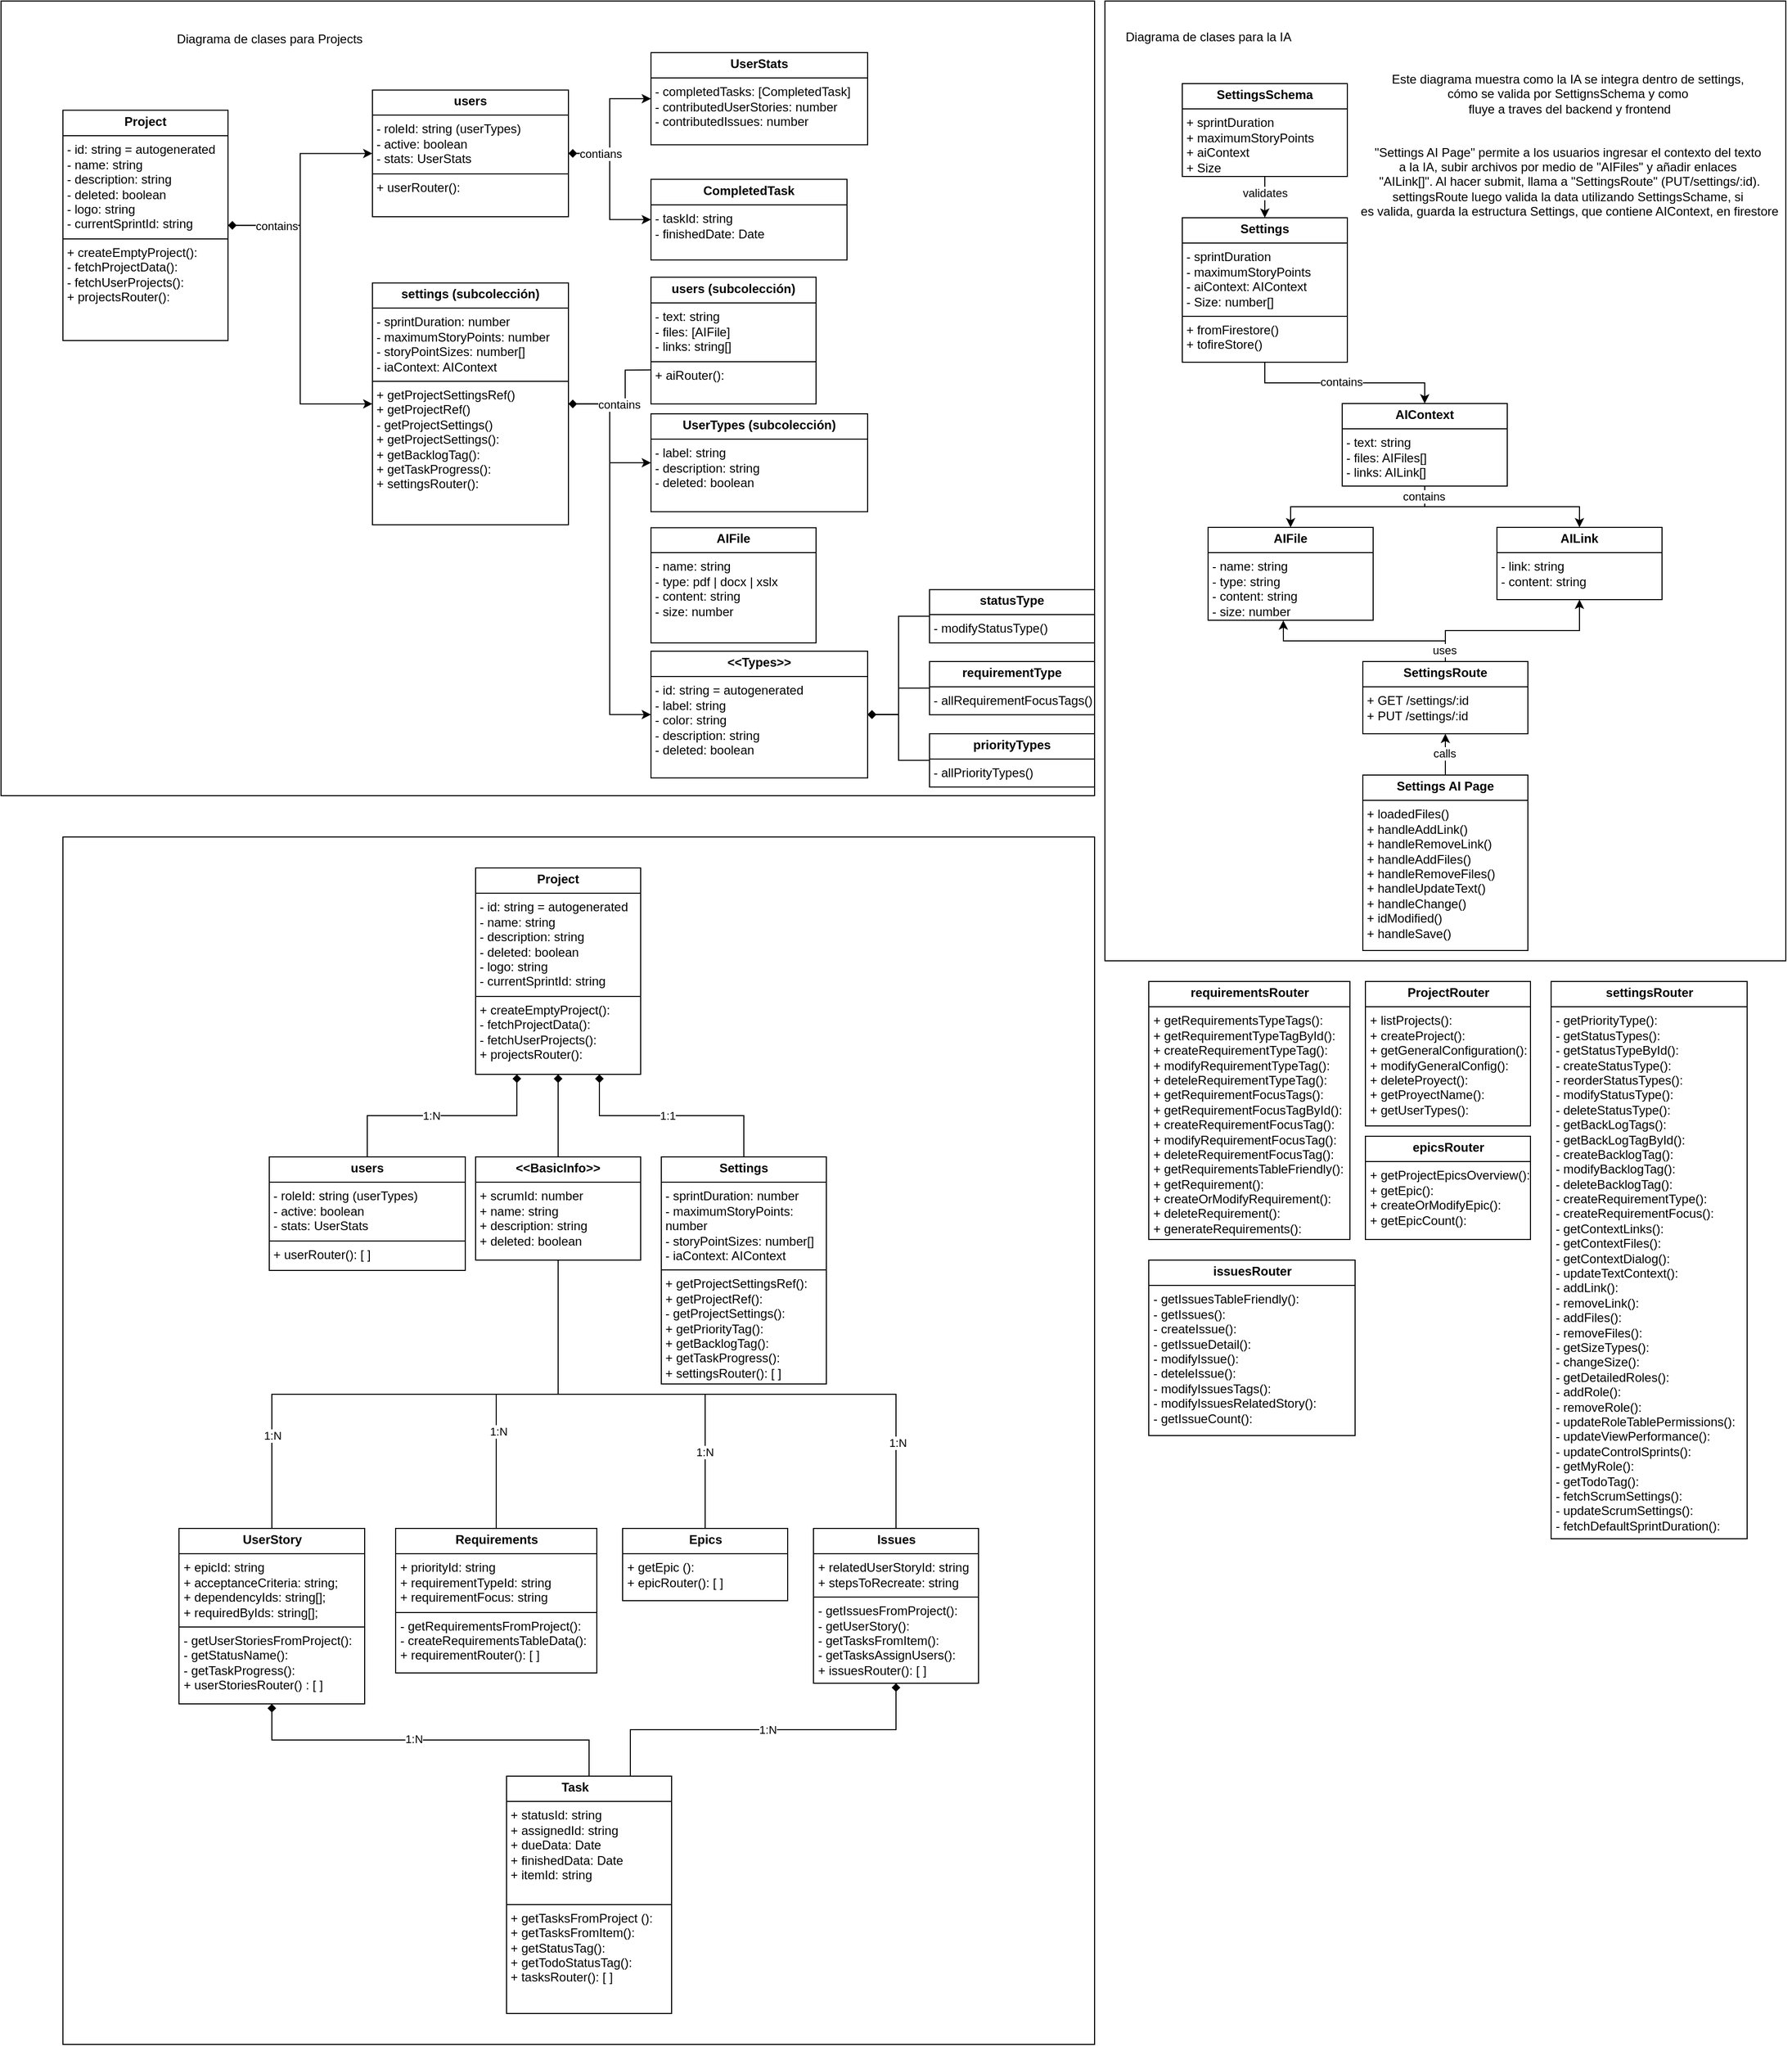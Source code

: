 <mxfile version="26.2.14">
  <diagram name="Page-1" id="Xe3lrrHLXe1b8iIbgGw8">
    <mxGraphModel dx="2453" dy="935" grid="1" gridSize="10" guides="1" tooltips="1" connect="1" arrows="1" fold="1" page="1" pageScale="1" pageWidth="850" pageHeight="1100" math="0" shadow="0">
      <root>
        <mxCell id="0" />
        <mxCell id="1" parent="0" />
        <mxCell id="uOz187T3SI_Fnh960fZi-27" value="" style="group" parent="1" vertex="1" connectable="0">
          <mxGeometry x="1010" y="10" width="665" height="930" as="geometry" />
        </mxCell>
        <mxCell id="uOz187T3SI_Fnh960fZi-2" value="" style="rounded=0;whiteSpace=wrap;html=1;" parent="uOz187T3SI_Fnh960fZi-27" vertex="1">
          <mxGeometry width="660" height="930" as="geometry" />
        </mxCell>
        <mxCell id="uOz187T3SI_Fnh960fZi-14" style="edgeStyle=orthogonalEdgeStyle;rounded=0;orthogonalLoop=1;jettySize=auto;html=1;exitX=0.5;exitY=1;exitDx=0;exitDy=0;entryX=0.5;entryY=0;entryDx=0;entryDy=0;" parent="uOz187T3SI_Fnh960fZi-27" source="AaL6rEEHEqPirCB5dJZg-2" target="uOz187T3SI_Fnh960fZi-4" edge="1">
          <mxGeometry relative="1" as="geometry" />
        </mxCell>
        <mxCell id="uOz187T3SI_Fnh960fZi-26" value="validates" style="edgeLabel;html=1;align=center;verticalAlign=middle;resizable=0;points=[];" parent="uOz187T3SI_Fnh960fZi-14" vertex="1" connectable="0">
          <mxGeometry x="-0.223" relative="1" as="geometry">
            <mxPoint as="offset" />
          </mxGeometry>
        </mxCell>
        <mxCell id="AaL6rEEHEqPirCB5dJZg-2" value="&lt;p style=&quot;margin:0px;margin-top:4px;text-align:center;&quot;&gt;&lt;b&gt;SettingsSchema&lt;/b&gt;&lt;/p&gt;&lt;hr size=&quot;1&quot; style=&quot;border-style:solid;&quot;&gt;&lt;p style=&quot;margin:0px;margin-left:4px;&quot;&gt;+ sprintDuration&lt;/p&gt;&lt;p style=&quot;margin:0px;margin-left:4px;&quot;&gt;+ maximumStoryPoints&lt;/p&gt;&lt;p style=&quot;margin:0px;margin-left:4px;&quot;&gt;+ aiContext&lt;/p&gt;&lt;p style=&quot;margin:0px;margin-left:4px;&quot;&gt;+ Size&lt;/p&gt;&lt;p style=&quot;margin:0px;margin-left:4px;&quot;&gt;&lt;br&gt;&lt;/p&gt;" style="verticalAlign=top;align=left;overflow=fill;html=1;whiteSpace=wrap;" parent="uOz187T3SI_Fnh960fZi-27" vertex="1">
          <mxGeometry x="75" y="80" width="160" height="90" as="geometry" />
        </mxCell>
        <mxCell id="uOz187T3SI_Fnh960fZi-15" style="edgeStyle=orthogonalEdgeStyle;rounded=0;orthogonalLoop=1;jettySize=auto;html=1;exitX=0.5;exitY=1;exitDx=0;exitDy=0;entryX=0.5;entryY=0;entryDx=0;entryDy=0;" parent="uOz187T3SI_Fnh960fZi-27" source="uOz187T3SI_Fnh960fZi-4" target="uOz187T3SI_Fnh960fZi-5" edge="1">
          <mxGeometry relative="1" as="geometry" />
        </mxCell>
        <mxCell id="uOz187T3SI_Fnh960fZi-25" value="contains" style="edgeLabel;html=1;align=center;verticalAlign=middle;resizable=0;points=[];" parent="uOz187T3SI_Fnh960fZi-15" vertex="1" connectable="0">
          <mxGeometry x="-0.042" y="1" relative="1" as="geometry">
            <mxPoint as="offset" />
          </mxGeometry>
        </mxCell>
        <mxCell id="uOz187T3SI_Fnh960fZi-4" value="&lt;p style=&quot;margin:0px;margin-top:4px;text-align:center;&quot;&gt;&lt;b&gt;Settings&lt;/b&gt;&lt;/p&gt;&lt;hr size=&quot;1&quot; style=&quot;border-style:solid;&quot;&gt;&lt;p style=&quot;margin:0px;margin-left:4px;&quot;&gt;&lt;span style=&quot;background-color: transparent; color: light-dark(rgb(0, 0, 0), rgb(255, 255, 255));&quot;&gt;- sprintDuration&lt;/span&gt;&lt;/p&gt;&lt;p style=&quot;margin:0px;margin-left:4px;&quot;&gt;&lt;span style=&quot;background-color: transparent; color: light-dark(rgb(0, 0, 0), rgb(255, 255, 255));&quot;&gt;- maximumStoryPoints&lt;/span&gt;&lt;/p&gt;&lt;p style=&quot;margin:0px;margin-left:4px;&quot;&gt;&lt;span style=&quot;background-color: transparent; color: light-dark(rgb(0, 0, 0), rgb(255, 255, 255));&quot;&gt;- aiContext: AIContext&lt;/span&gt;&lt;/p&gt;&lt;p style=&quot;margin:0px;margin-left:4px;&quot;&gt;&lt;span style=&quot;background-color: transparent; color: light-dark(rgb(0, 0, 0), rgb(255, 255, 255));&quot;&gt;- Size: number[]&lt;/span&gt;&lt;/p&gt;&lt;hr size=&quot;1&quot; style=&quot;border-style:solid;&quot;&gt;&lt;p style=&quot;margin:0px;margin-left:4px;&quot;&gt;+ fromFirestore()&lt;/p&gt;&lt;p style=&quot;margin:0px;margin-left:4px;&quot;&gt;+ tofireStore()&lt;/p&gt;" style="verticalAlign=top;align=left;overflow=fill;html=1;whiteSpace=wrap;" parent="uOz187T3SI_Fnh960fZi-27" vertex="1">
          <mxGeometry x="75" y="210" width="160" height="140" as="geometry" />
        </mxCell>
        <mxCell id="uOz187T3SI_Fnh960fZi-16" style="edgeStyle=orthogonalEdgeStyle;rounded=0;orthogonalLoop=1;jettySize=auto;html=1;exitX=0.5;exitY=1;exitDx=0;exitDy=0;entryX=0.5;entryY=0;entryDx=0;entryDy=0;" parent="uOz187T3SI_Fnh960fZi-27" source="uOz187T3SI_Fnh960fZi-5" target="uOz187T3SI_Fnh960fZi-6" edge="1">
          <mxGeometry relative="1" as="geometry" />
        </mxCell>
        <mxCell id="uOz187T3SI_Fnh960fZi-17" style="edgeStyle=orthogonalEdgeStyle;rounded=0;orthogonalLoop=1;jettySize=auto;html=1;exitX=0.5;exitY=1;exitDx=0;exitDy=0;entryX=0.5;entryY=0;entryDx=0;entryDy=0;" parent="uOz187T3SI_Fnh960fZi-27" source="uOz187T3SI_Fnh960fZi-5" target="uOz187T3SI_Fnh960fZi-7" edge="1">
          <mxGeometry relative="1" as="geometry" />
        </mxCell>
        <mxCell id="uOz187T3SI_Fnh960fZi-24" value="contains" style="edgeLabel;html=1;align=center;verticalAlign=middle;resizable=0;points=[];" parent="uOz187T3SI_Fnh960fZi-17" vertex="1" connectable="0">
          <mxGeometry x="-0.894" y="-1" relative="1" as="geometry">
            <mxPoint as="offset" />
          </mxGeometry>
        </mxCell>
        <mxCell id="uOz187T3SI_Fnh960fZi-5" value="&lt;p style=&quot;margin:0px;margin-top:4px;text-align:center;&quot;&gt;&lt;b&gt;AIContext&lt;/b&gt;&lt;/p&gt;&lt;hr size=&quot;1&quot; style=&quot;border-style:solid;&quot;&gt;&lt;p style=&quot;margin:0px;margin-left:4px;&quot;&gt;- text: string&lt;/p&gt;&lt;p style=&quot;margin:0px;margin-left:4px;&quot;&gt;- files: AIFiles[]&lt;/p&gt;&lt;p style=&quot;margin:0px;margin-left:4px;&quot;&gt;- links: AILink[]&lt;/p&gt;" style="verticalAlign=top;align=left;overflow=fill;html=1;whiteSpace=wrap;" parent="uOz187T3SI_Fnh960fZi-27" vertex="1">
          <mxGeometry x="230" y="390" width="160" height="80" as="geometry" />
        </mxCell>
        <mxCell id="uOz187T3SI_Fnh960fZi-6" value="&lt;p style=&quot;margin:0px;margin-top:4px;text-align:center;&quot;&gt;&lt;b&gt;AIFile&lt;/b&gt;&lt;/p&gt;&lt;hr size=&quot;1&quot; style=&quot;border-style:solid;&quot;&gt;&lt;p style=&quot;margin:0px;margin-left:4px;&quot;&gt;- name: string&lt;/p&gt;&lt;p style=&quot;margin:0px;margin-left:4px;&quot;&gt;- type: string&lt;/p&gt;&lt;p style=&quot;margin:0px;margin-left:4px;&quot;&gt;- content: string&lt;/p&gt;&lt;p style=&quot;margin:0px;margin-left:4px;&quot;&gt;- size: number&lt;/p&gt;" style="verticalAlign=top;align=left;overflow=fill;html=1;whiteSpace=wrap;" parent="uOz187T3SI_Fnh960fZi-27" vertex="1">
          <mxGeometry x="100" y="510" width="160" height="90" as="geometry" />
        </mxCell>
        <mxCell id="uOz187T3SI_Fnh960fZi-7" value="&lt;p style=&quot;margin:0px;margin-top:4px;text-align:center;&quot;&gt;&lt;b&gt;AILink&lt;/b&gt;&lt;/p&gt;&lt;hr size=&quot;1&quot; style=&quot;border-style:solid;&quot;&gt;&lt;p style=&quot;margin:0px;margin-left:4px;&quot;&gt;- link: string&lt;br&gt;&lt;/p&gt;&lt;p style=&quot;margin:0px;margin-left:4px;&quot;&gt;- content: string&lt;/p&gt;" style="verticalAlign=top;align=left;overflow=fill;html=1;whiteSpace=wrap;" parent="uOz187T3SI_Fnh960fZi-27" vertex="1">
          <mxGeometry x="380" y="510" width="160" height="70" as="geometry" />
        </mxCell>
        <mxCell id="uOz187T3SI_Fnh960fZi-19" style="edgeStyle=orthogonalEdgeStyle;rounded=0;orthogonalLoop=1;jettySize=auto;html=1;exitX=0.5;exitY=0;exitDx=0;exitDy=0;entryX=0.5;entryY=1;entryDx=0;entryDy=0;" parent="uOz187T3SI_Fnh960fZi-27" source="uOz187T3SI_Fnh960fZi-8" target="uOz187T3SI_Fnh960fZi-7" edge="1">
          <mxGeometry relative="1" as="geometry" />
        </mxCell>
        <mxCell id="uOz187T3SI_Fnh960fZi-8" value="&lt;p style=&quot;margin:0px;margin-top:4px;text-align:center;&quot;&gt;&lt;b&gt;SettingsRoute&lt;/b&gt;&lt;/p&gt;&lt;hr size=&quot;1&quot; style=&quot;border-style:solid;&quot;&gt;&lt;p style=&quot;margin:0px;margin-left:4px;&quot;&gt;+ GET /settings/:id&lt;/p&gt;&lt;p style=&quot;margin:0px;margin-left:4px;&quot;&gt;+ PUT /settings/:id&lt;/p&gt;" style="verticalAlign=top;align=left;overflow=fill;html=1;whiteSpace=wrap;" parent="uOz187T3SI_Fnh960fZi-27" vertex="1">
          <mxGeometry x="250" y="640" width="160" height="70" as="geometry" />
        </mxCell>
        <mxCell id="uOz187T3SI_Fnh960fZi-20" style="edgeStyle=orthogonalEdgeStyle;rounded=0;orthogonalLoop=1;jettySize=auto;html=1;exitX=0.5;exitY=0;exitDx=0;exitDy=0;entryX=0.5;entryY=1;entryDx=0;entryDy=0;" parent="uOz187T3SI_Fnh960fZi-27" source="uOz187T3SI_Fnh960fZi-10" target="uOz187T3SI_Fnh960fZi-8" edge="1">
          <mxGeometry relative="1" as="geometry" />
        </mxCell>
        <mxCell id="uOz187T3SI_Fnh960fZi-22" value="calls" style="edgeLabel;html=1;align=center;verticalAlign=middle;resizable=0;points=[];" parent="uOz187T3SI_Fnh960fZi-20" vertex="1" connectable="0">
          <mxGeometry x="0.041" y="1" relative="1" as="geometry">
            <mxPoint as="offset" />
          </mxGeometry>
        </mxCell>
        <mxCell id="uOz187T3SI_Fnh960fZi-10" value="&lt;p style=&quot;margin:0px;margin-top:4px;text-align:center;&quot;&gt;&lt;b&gt;Settings AI Page&lt;/b&gt;&lt;/p&gt;&lt;hr size=&quot;1&quot; style=&quot;border-style:solid;&quot;&gt;&lt;p style=&quot;margin:0px;margin-left:4px;&quot;&gt;+ loadedFiles()&lt;/p&gt;&lt;p style=&quot;margin:0px;margin-left:4px;&quot;&gt;+ handleAddLink()&lt;/p&gt;&lt;p style=&quot;margin:0px;margin-left:4px;&quot;&gt;+ handleRemoveLink()&lt;/p&gt;&lt;p style=&quot;margin:0px;margin-left:4px;&quot;&gt;+ handleAddFiles()&lt;/p&gt;&lt;p style=&quot;margin:0px;margin-left:4px;&quot;&gt;+ handleRemoveFiles()&lt;/p&gt;&lt;p style=&quot;margin:0px;margin-left:4px;&quot;&gt;+ handleUpdateText()&lt;/p&gt;&lt;p style=&quot;margin:0px;margin-left:4px;&quot;&gt;+ handleChange()&lt;/p&gt;&lt;p style=&quot;margin:0px;margin-left:4px;&quot;&gt;+ idModified()&lt;/p&gt;&lt;p style=&quot;margin:0px;margin-left:4px;&quot;&gt;+ handleSave()&lt;/p&gt;" style="verticalAlign=top;align=left;overflow=fill;html=1;whiteSpace=wrap;" parent="uOz187T3SI_Fnh960fZi-27" vertex="1">
          <mxGeometry x="250" y="750" width="160" height="170" as="geometry" />
        </mxCell>
        <mxCell id="uOz187T3SI_Fnh960fZi-12" value="Este diagrama muestra como la IA se integra dentro de settings,&amp;nbsp;&lt;div&gt;cómo se valida por SettignsSchema y como&amp;nbsp;&lt;/div&gt;&lt;div&gt;fluye a traves del backend y frontend&lt;/div&gt;" style="text;html=1;align=center;verticalAlign=middle;resizable=0;points=[];autosize=1;strokeColor=none;fillColor=none;" parent="uOz187T3SI_Fnh960fZi-27" vertex="1">
          <mxGeometry x="265" y="60" width="370" height="60" as="geometry" />
        </mxCell>
        <mxCell id="uOz187T3SI_Fnh960fZi-13" value="&quot;Settings AI Page&quot; permite a los usuarios ingresar el contexto del texto&amp;nbsp;&lt;div&gt;a la IA, subir archivos por medio de &quot;AIFiles&quot; y añadir enlaces&amp;nbsp;&lt;/div&gt;&lt;div&gt;&quot;AILink[]&quot;. Al hacer submit, llama a &quot;SettingsRoute&quot; (PUT/settings/:id).&lt;/div&gt;&lt;div&gt;settingsRoute luego valida la data utilizando SettingsSchame, si&amp;nbsp;&lt;/div&gt;&lt;div&gt;es valida, guarda la estructura Settings, que contiene AIContext, en firestore&lt;/div&gt;" style="text;html=1;align=center;verticalAlign=middle;resizable=0;points=[];autosize=1;strokeColor=none;fillColor=none;" parent="uOz187T3SI_Fnh960fZi-27" vertex="1">
          <mxGeometry x="235" y="130" width="430" height="90" as="geometry" />
        </mxCell>
        <mxCell id="uOz187T3SI_Fnh960fZi-18" style="edgeStyle=orthogonalEdgeStyle;rounded=0;orthogonalLoop=1;jettySize=auto;html=1;exitX=0.5;exitY=0;exitDx=0;exitDy=0;entryX=0.456;entryY=1.002;entryDx=0;entryDy=0;entryPerimeter=0;" parent="uOz187T3SI_Fnh960fZi-27" source="uOz187T3SI_Fnh960fZi-8" target="uOz187T3SI_Fnh960fZi-6" edge="1">
          <mxGeometry relative="1" as="geometry" />
        </mxCell>
        <mxCell id="uOz187T3SI_Fnh960fZi-23" value="uses" style="edgeLabel;html=1;align=center;verticalAlign=middle;resizable=0;points=[];" parent="uOz187T3SI_Fnh960fZi-18" vertex="1" connectable="0">
          <mxGeometry x="-0.89" y="1" relative="1" as="geometry">
            <mxPoint as="offset" />
          </mxGeometry>
        </mxCell>
        <mxCell id="uOz187T3SI_Fnh960fZi-28" value="Diagrama de clases para la IA" style="text;html=1;align=center;verticalAlign=middle;resizable=0;points=[];autosize=1;strokeColor=none;fillColor=none;" parent="uOz187T3SI_Fnh960fZi-27" vertex="1">
          <mxGeometry x="10" y="20" width="180" height="30" as="geometry" />
        </mxCell>
        <mxCell id="uOz187T3SI_Fnh960fZi-114" value="" style="group" parent="1" vertex="1" connectable="0">
          <mxGeometry y="820" width="1000" height="1170" as="geometry" />
        </mxCell>
        <mxCell id="uOz187T3SI_Fnh960fZi-72" value="" style="rounded=0;whiteSpace=wrap;html=1;" parent="uOz187T3SI_Fnh960fZi-114" vertex="1">
          <mxGeometry width="1000" height="1170" as="geometry" />
        </mxCell>
        <mxCell id="jjTzhCT6QLy_JKz4Qey9-20" value="&lt;p style=&quot;margin:0px;margin-top:4px;text-align:center;&quot;&gt;&lt;b&gt;Requirements&lt;/b&gt;&lt;/p&gt;&lt;hr size=&quot;1&quot; style=&quot;border-style:solid;&quot;&gt;&lt;p style=&quot;margin:0px;margin-left:4px;&quot;&gt;&lt;span style=&quot;background-color: transparent; color: light-dark(rgb(0, 0, 0), rgb(255, 255, 255));&quot;&gt;+ priorityId: string&lt;/span&gt;&lt;/p&gt;&lt;p style=&quot;margin:0px;margin-left:4px;&quot;&gt;+ requirementTypeId: string&lt;/p&gt;&lt;p style=&quot;margin:0px;margin-left:4px;&quot;&gt;+ requirementFocus: string&lt;/p&gt;&lt;hr size=&quot;1&quot; style=&quot;border-style:solid;&quot;&gt;&lt;p style=&quot;margin:0px;margin-left:4px;&quot;&gt;- getRequirementsFromProject():&lt;/p&gt;&lt;p style=&quot;margin:0px;margin-left:4px;&quot;&gt;- createRequirementsTableData():&lt;span style=&quot;background-color: transparent; color: light-dark(rgb(0, 0, 0), rgb(255, 255, 255));&quot;&gt;&amp;nbsp;&lt;/span&gt;&lt;/p&gt;&lt;p style=&quot;margin:0px;margin-left:4px;&quot;&gt;&lt;span style=&quot;background-color: transparent; color: light-dark(rgb(0, 0, 0), rgb(255, 255, 255));&quot;&gt;+ requirementRouter(): [ ]&lt;/span&gt;&lt;/p&gt;" style="verticalAlign=top;align=left;overflow=fill;html=1;whiteSpace=wrap;" parent="uOz187T3SI_Fnh960fZi-114" vertex="1">
          <mxGeometry x="322.5" y="670" width="195" height="140" as="geometry" />
        </mxCell>
        <mxCell id="uOz187T3SI_Fnh960fZi-112" style="edgeStyle=orthogonalEdgeStyle;rounded=0;orthogonalLoop=1;jettySize=auto;html=1;exitX=0.5;exitY=1;exitDx=0;exitDy=0;entryX=0.5;entryY=0;entryDx=0;entryDy=0;endArrow=none;startFill=1;startArrow=diamond;" parent="uOz187T3SI_Fnh960fZi-114" source="jjTzhCT6QLy_JKz4Qey9-23" target="uOz187T3SI_Fnh960fZi-105" edge="1">
          <mxGeometry relative="1" as="geometry" />
        </mxCell>
        <mxCell id="uOz187T3SI_Fnh960fZi-113" value="1:N" style="edgeLabel;html=1;align=center;verticalAlign=middle;resizable=0;points=[];" parent="uOz187T3SI_Fnh960fZi-112" vertex="1" connectable="0">
          <mxGeometry x="-0.089" y="1" relative="1" as="geometry">
            <mxPoint as="offset" />
          </mxGeometry>
        </mxCell>
        <mxCell id="jjTzhCT6QLy_JKz4Qey9-23" value="&lt;p style=&quot;margin:0px;margin-top:4px;text-align:center;&quot;&gt;&lt;b&gt;UserStory&lt;/b&gt;&lt;/p&gt;&lt;hr size=&quot;1&quot; style=&quot;border-style:solid;&quot;&gt;&lt;p style=&quot;margin:0px;margin-left:4px;&quot;&gt;&lt;span style=&quot;background-color: transparent; color: light-dark(rgb(0, 0, 0), rgb(255, 255, 255));&quot;&gt;+ epicId: string&lt;/span&gt;&lt;/p&gt;&lt;p style=&quot;margin:0px;margin-left:4px;&quot;&gt;+&amp;nbsp;&lt;span style=&quot;background-color: transparent;&quot;&gt;acceptanceCriteria: string;&amp;nbsp;&lt;/span&gt;&lt;/p&gt;&lt;p style=&quot;margin:0px;margin-left:4px;&quot;&gt;+ dependencyIds: string[];&lt;/p&gt;&lt;p style=&quot;margin:0px;margin-left:4px;&quot;&gt;&lt;span style=&quot;background-color: transparent; color: light-dark(rgb(0, 0, 0), rgb(255, 255, 255));&quot;&gt;+ requiredByIds: string[];&lt;/span&gt;&lt;/p&gt;&lt;hr size=&quot;1&quot; style=&quot;border-style:solid;&quot;&gt;&lt;p style=&quot;margin:0px;margin-left:4px;&quot;&gt;- getUserStoriesFromProject():&lt;/p&gt;&lt;p style=&quot;margin:0px;margin-left:4px;&quot;&gt;- getStatusName():&lt;/p&gt;&lt;p style=&quot;margin:0px;margin-left:4px;&quot;&gt;- getTaskProgress():&lt;/p&gt;&lt;p style=&quot;margin:0px;margin-left:4px;&quot;&gt;+ userStoriesRouter() : [ ]&lt;/p&gt;" style="verticalAlign=top;align=left;overflow=fill;html=1;whiteSpace=wrap;" parent="uOz187T3SI_Fnh960fZi-114" vertex="1">
          <mxGeometry x="112.5" y="670" width="180" height="170" as="geometry" />
        </mxCell>
        <mxCell id="uOz187T3SI_Fnh960fZi-82" style="edgeStyle=orthogonalEdgeStyle;rounded=0;orthogonalLoop=1;jettySize=auto;html=1;exitX=0.5;exitY=1;exitDx=0;exitDy=0;endArrow=none;startFill=0;" parent="uOz187T3SI_Fnh960fZi-114" source="AaL6rEEHEqPirCB5dJZg-1" target="jjTzhCT6QLy_JKz4Qey9-23" edge="1">
          <mxGeometry relative="1" as="geometry">
            <mxPoint x="305" y="670" as="targetPoint" />
          </mxGeometry>
        </mxCell>
        <mxCell id="uOz187T3SI_Fnh960fZi-98" value="1:N" style="edgeLabel;html=1;align=center;verticalAlign=middle;resizable=0;points=[];" parent="uOz187T3SI_Fnh960fZi-82" vertex="1" connectable="0">
          <mxGeometry x="0.601" relative="1" as="geometry">
            <mxPoint y="17" as="offset" />
          </mxGeometry>
        </mxCell>
        <mxCell id="uOz187T3SI_Fnh960fZi-83" style="edgeStyle=orthogonalEdgeStyle;rounded=0;orthogonalLoop=1;jettySize=auto;html=1;exitX=0.5;exitY=1;exitDx=0;exitDy=0;endArrow=none;startFill=0;" parent="uOz187T3SI_Fnh960fZi-114" source="AaL6rEEHEqPirCB5dJZg-1" target="uOz187T3SI_Fnh960fZi-75" edge="1">
          <mxGeometry relative="1" as="geometry" />
        </mxCell>
        <mxCell id="uOz187T3SI_Fnh960fZi-100" value="1:N" style="edgeLabel;html=1;align=center;verticalAlign=middle;resizable=0;points=[];" parent="uOz187T3SI_Fnh960fZi-83" vertex="1" connectable="0">
          <mxGeometry x="0.633" y="-1" relative="1" as="geometry">
            <mxPoint as="offset" />
          </mxGeometry>
        </mxCell>
        <mxCell id="uOz187T3SI_Fnh960fZi-84" style="edgeStyle=orthogonalEdgeStyle;rounded=0;orthogonalLoop=1;jettySize=auto;html=1;exitX=0.5;exitY=1;exitDx=0;exitDy=0;entryX=0.5;entryY=0;entryDx=0;entryDy=0;endArrow=none;startFill=0;" parent="uOz187T3SI_Fnh960fZi-114" source="AaL6rEEHEqPirCB5dJZg-1" target="uOz187T3SI_Fnh960fZi-74" edge="1">
          <mxGeometry relative="1" as="geometry" />
        </mxCell>
        <mxCell id="uOz187T3SI_Fnh960fZi-107" value="1:N" style="edgeLabel;html=1;align=center;verticalAlign=middle;resizable=0;points=[];" parent="uOz187T3SI_Fnh960fZi-84" vertex="1" connectable="0">
          <mxGeometry x="0.718" y="1" relative="1" as="geometry">
            <mxPoint as="offset" />
          </mxGeometry>
        </mxCell>
        <mxCell id="uOz187T3SI_Fnh960fZi-92" style="edgeStyle=orthogonalEdgeStyle;rounded=0;orthogonalLoop=1;jettySize=auto;html=1;exitX=0.5;exitY=1;exitDx=0;exitDy=0;entryX=0.5;entryY=0;entryDx=0;entryDy=0;endArrow=none;startFill=0;" parent="uOz187T3SI_Fnh960fZi-114" source="AaL6rEEHEqPirCB5dJZg-1" target="jjTzhCT6QLy_JKz4Qey9-20" edge="1">
          <mxGeometry relative="1" as="geometry" />
        </mxCell>
        <mxCell id="uOz187T3SI_Fnh960fZi-99" value="1:N" style="edgeLabel;html=1;align=center;verticalAlign=middle;resizable=0;points=[];" parent="uOz187T3SI_Fnh960fZi-92" vertex="1" connectable="0">
          <mxGeometry x="0.41" y="2" relative="1" as="geometry">
            <mxPoint as="offset" />
          </mxGeometry>
        </mxCell>
        <mxCell id="AaL6rEEHEqPirCB5dJZg-1" value="&lt;p style=&quot;margin:0px;margin-top:4px;text-align:center;&quot;&gt;&lt;b&gt;&amp;lt;&amp;lt;BasicInfo&amp;gt;&amp;gt;&lt;/b&gt;&lt;/p&gt;&lt;hr size=&quot;1&quot; style=&quot;border-style:solid;&quot;&gt;&lt;p style=&quot;margin:0px;margin-left:4px;&quot;&gt;+ scrumId: number&lt;/p&gt;&lt;p style=&quot;margin:0px;margin-left:4px;&quot;&gt;+ name: string&lt;/p&gt;&lt;p style=&quot;margin:0px;margin-left:4px;&quot;&gt;+ description: string&lt;/p&gt;&lt;p style=&quot;margin:0px;margin-left:4px;&quot;&gt;+ deleted: boolean&lt;/p&gt;" style="verticalAlign=top;align=left;overflow=fill;html=1;whiteSpace=wrap;" parent="uOz187T3SI_Fnh960fZi-114" vertex="1">
          <mxGeometry x="400" y="310" width="160" height="100" as="geometry" />
        </mxCell>
        <mxCell id="AaL6rEEHEqPirCB5dJZg-16" value="&lt;p style=&quot;margin:0px;margin-top:4px;text-align:center;&quot;&gt;&lt;b&gt;Settings&lt;/b&gt;&lt;/p&gt;&lt;hr size=&quot;1&quot; style=&quot;border-style:solid;&quot;&gt;&lt;p style=&quot;margin: 0px 0px 0px 4px;&quot;&gt;&lt;span style=&quot;background-color: transparent; color: light-dark(rgb(0, 0, 0), rgb(255, 255, 255));&quot;&gt;- sprintDuration: number&lt;/span&gt;&lt;/p&gt;&lt;p style=&quot;margin: 0px 0px 0px 4px;&quot;&gt;&lt;span style=&quot;background-color: transparent; color: light-dark(rgb(0, 0, 0), rgb(255, 255, 255));&quot;&gt;- maximumStoryPoints: number&lt;/span&gt;&lt;/p&gt;&lt;p style=&quot;margin: 0px 0px 0px 4px;&quot;&gt;&lt;span style=&quot;background-color: transparent; color: light-dark(rgb(0, 0, 0), rgb(255, 255, 255));&quot;&gt;- storyPointSizes: number[]&lt;/span&gt;&lt;/p&gt;&lt;p style=&quot;margin: 0px 0px 0px 4px;&quot;&gt;&lt;span style=&quot;background-color: transparent; color: light-dark(rgb(0, 0, 0), rgb(255, 255, 255));&quot;&gt;- iaContext: AIContext&lt;/span&gt;&lt;/p&gt;&lt;hr size=&quot;1&quot; style=&quot;border-style:solid;&quot;&gt;&lt;p style=&quot;margin:0px;margin-left:4px;&quot;&gt;+ getProjectSettingsRef():&lt;/p&gt;&lt;p style=&quot;margin:0px;margin-left:4px;&quot;&gt;+ getProjectRef():&lt;/p&gt;&lt;p style=&quot;margin:0px;margin-left:4px;&quot;&gt;- getProjectSettings():&lt;/p&gt;&lt;p style=&quot;margin:0px;margin-left:4px;&quot;&gt;+ getPriorityTag():&lt;/p&gt;&lt;p style=&quot;margin:0px;margin-left:4px;&quot;&gt;+ getBacklogTag():&lt;/p&gt;&lt;p style=&quot;margin:0px;margin-left:4px;&quot;&gt;+ getTaskProgress():&lt;/p&gt;&lt;p style=&quot;margin:0px;margin-left:4px;&quot;&gt;+ settingsRouter(): [ ]&lt;/p&gt;" style="verticalAlign=top;align=left;overflow=fill;html=1;whiteSpace=wrap;" parent="uOz187T3SI_Fnh960fZi-114" vertex="1">
          <mxGeometry x="580" y="310" width="160" height="220" as="geometry" />
        </mxCell>
        <mxCell id="uOz187T3SI_Fnh960fZi-78" style="edgeStyle=orthogonalEdgeStyle;rounded=0;orthogonalLoop=1;jettySize=auto;html=1;exitX=0.75;exitY=1;exitDx=0;exitDy=0;entryX=0.5;entryY=0;entryDx=0;entryDy=0;endArrow=none;startFill=1;startArrow=diamond;" parent="uOz187T3SI_Fnh960fZi-114" source="uOz187T3SI_Fnh960fZi-73" target="AaL6rEEHEqPirCB5dJZg-16" edge="1">
          <mxGeometry relative="1" as="geometry" />
        </mxCell>
        <mxCell id="uOz187T3SI_Fnh960fZi-96" value="1:1" style="edgeLabel;html=1;align=center;verticalAlign=middle;resizable=0;points=[];" parent="uOz187T3SI_Fnh960fZi-78" vertex="1" connectable="0">
          <mxGeometry x="-0.039" relative="1" as="geometry">
            <mxPoint as="offset" />
          </mxGeometry>
        </mxCell>
        <mxCell id="uOz187T3SI_Fnh960fZi-79" style="edgeStyle=orthogonalEdgeStyle;rounded=0;orthogonalLoop=1;jettySize=auto;html=1;exitX=0.25;exitY=1;exitDx=0;exitDy=0;entryX=0.5;entryY=0;entryDx=0;entryDy=0;endArrow=none;startFill=1;startArrow=diamond;" parent="uOz187T3SI_Fnh960fZi-114" source="uOz187T3SI_Fnh960fZi-73" target="uOz187T3SI_Fnh960fZi-76" edge="1">
          <mxGeometry relative="1" as="geometry" />
        </mxCell>
        <mxCell id="uOz187T3SI_Fnh960fZi-94" value="1:N" style="edgeLabel;html=1;align=center;verticalAlign=middle;resizable=0;points=[];" parent="uOz187T3SI_Fnh960fZi-79" vertex="1" connectable="0">
          <mxGeometry x="0.099" relative="1" as="geometry">
            <mxPoint as="offset" />
          </mxGeometry>
        </mxCell>
        <mxCell id="uOz187T3SI_Fnh960fZi-80" style="edgeStyle=orthogonalEdgeStyle;rounded=0;orthogonalLoop=1;jettySize=auto;html=1;exitX=0.5;exitY=1;exitDx=0;exitDy=0;entryX=0.5;entryY=0;entryDx=0;entryDy=0;endArrow=none;startFill=1;startArrow=diamond;" parent="uOz187T3SI_Fnh960fZi-114" source="uOz187T3SI_Fnh960fZi-73" target="AaL6rEEHEqPirCB5dJZg-1" edge="1">
          <mxGeometry relative="1" as="geometry" />
        </mxCell>
        <mxCell id="uOz187T3SI_Fnh960fZi-73" value="&lt;p style=&quot;margin:0px;margin-top:4px;text-align:center;&quot;&gt;&lt;b&gt;Project&lt;/b&gt;&lt;/p&gt;&lt;hr size=&quot;1&quot; style=&quot;border-style:solid;&quot;&gt;&lt;p style=&quot;margin:0px;margin-left:4px;&quot;&gt;- id: string = autogenerated&lt;/p&gt;&lt;p style=&quot;margin:0px;margin-left:4px;&quot;&gt;- name: string&lt;/p&gt;&lt;p style=&quot;margin:0px;margin-left:4px;&quot;&gt;&lt;span style=&quot;background-color: transparent; color: light-dark(rgb(0, 0, 0), rgb(255, 255, 255));&quot;&gt;- description: string&lt;/span&gt;&lt;/p&gt;&lt;p style=&quot;margin:0px;margin-left:4px;&quot;&gt;- deleted: boolean&lt;/p&gt;&lt;p style=&quot;margin:0px;margin-left:4px;&quot;&gt;- logo: string&lt;/p&gt;&lt;p style=&quot;margin:0px;margin-left:4px;&quot;&gt;- currentSprintId: string&lt;/p&gt;&lt;hr size=&quot;1&quot; style=&quot;border-style:solid;&quot;&gt;&lt;p style=&quot;margin:0px;margin-left:4px;&quot;&gt;+ createEmptyProject():&lt;/p&gt;&lt;p style=&quot;margin:0px;margin-left:4px;&quot;&gt;- fetchProjectData():&lt;/p&gt;&lt;p style=&quot;margin:0px;margin-left:4px;&quot;&gt;- fetchUserProjects():&lt;/p&gt;&lt;p style=&quot;margin:0px;margin-left:4px;&quot;&gt;+ projectsRouter():&lt;/p&gt;" style="verticalAlign=top;align=left;overflow=fill;html=1;whiteSpace=wrap;" parent="uOz187T3SI_Fnh960fZi-114" vertex="1">
          <mxGeometry x="400" y="30" width="160" height="200" as="geometry" />
        </mxCell>
        <mxCell id="uOz187T3SI_Fnh960fZi-110" style="edgeStyle=orthogonalEdgeStyle;rounded=0;orthogonalLoop=1;jettySize=auto;html=1;exitX=0.5;exitY=1;exitDx=0;exitDy=0;entryX=0.75;entryY=0;entryDx=0;entryDy=0;startArrow=diamond;startFill=1;endArrow=none;" parent="uOz187T3SI_Fnh960fZi-114" source="uOz187T3SI_Fnh960fZi-74" target="uOz187T3SI_Fnh960fZi-105" edge="1">
          <mxGeometry relative="1" as="geometry" />
        </mxCell>
        <mxCell id="uOz187T3SI_Fnh960fZi-111" value="1:N" style="edgeLabel;html=1;align=center;verticalAlign=middle;resizable=0;points=[];" parent="uOz187T3SI_Fnh960fZi-110" vertex="1" connectable="0">
          <mxGeometry x="-0.025" relative="1" as="geometry">
            <mxPoint as="offset" />
          </mxGeometry>
        </mxCell>
        <mxCell id="uOz187T3SI_Fnh960fZi-74" value="&lt;p style=&quot;margin:0px;margin-top:4px;text-align:center;&quot;&gt;&lt;b&gt;Issues&lt;/b&gt;&lt;/p&gt;&lt;hr size=&quot;1&quot; style=&quot;border-style:solid;&quot;&gt;&lt;p style=&quot;margin:0px;margin-left:4px;&quot;&gt;&lt;span style=&quot;background-color: transparent; color: light-dark(rgb(0, 0, 0), rgb(255, 255, 255));&quot;&gt;+ relatedUserStoryId: string&lt;/span&gt;&lt;/p&gt;&lt;p style=&quot;margin:0px;margin-left:4px;&quot;&gt;+ stepsToRecreate: string&lt;/p&gt;&lt;hr size=&quot;1&quot; style=&quot;border-style:solid;&quot;&gt;&lt;p style=&quot;margin:0px;margin-left:4px;&quot;&gt;- getIssuesFromProject():&lt;/p&gt;&lt;p style=&quot;margin:0px;margin-left:4px;&quot;&gt;- getUserStory():&lt;/p&gt;&lt;p style=&quot;margin:0px;margin-left:4px;&quot;&gt;- getTasksFromItem():&lt;/p&gt;&lt;p style=&quot;margin:0px;margin-left:4px;&quot;&gt;- getTasksAssignUsers():&lt;/p&gt;&lt;p style=&quot;margin:0px;margin-left:4px;&quot;&gt;+ issuesRouter(): [ ]&lt;/p&gt;" style="verticalAlign=top;align=left;overflow=fill;html=1;whiteSpace=wrap;" parent="uOz187T3SI_Fnh960fZi-114" vertex="1">
          <mxGeometry x="727.5" y="670" width="160" height="150" as="geometry" />
        </mxCell>
        <mxCell id="uOz187T3SI_Fnh960fZi-75" value="&lt;p style=&quot;margin:0px;margin-top:4px;text-align:center;&quot;&gt;&lt;b&gt;Epics&lt;/b&gt;&lt;/p&gt;&lt;hr size=&quot;1&quot; style=&quot;border-style:solid;&quot;&gt;&lt;p style=&quot;margin:0px;margin-left:4px;&quot;&gt;+ getEpic ():&lt;/p&gt;&lt;p style=&quot;margin:0px;margin-left:4px;&quot;&gt;+ epicRouter(): [ ]&lt;/p&gt;" style="verticalAlign=top;align=left;overflow=fill;html=1;whiteSpace=wrap;" parent="uOz187T3SI_Fnh960fZi-114" vertex="1">
          <mxGeometry x="542.5" y="670" width="160" height="70" as="geometry" />
        </mxCell>
        <mxCell id="uOz187T3SI_Fnh960fZi-76" value="&lt;p style=&quot;margin:0px;margin-top:4px;text-align:center;&quot;&gt;&lt;b&gt;users&lt;/b&gt;&lt;/p&gt;&lt;hr size=&quot;1&quot; style=&quot;border-style:solid;&quot;&gt;&lt;p style=&quot;margin:0px;margin-left:4px;&quot;&gt;&lt;span style=&quot;background-color: transparent; color: light-dark(rgb(0, 0, 0), rgb(255, 255, 255));&quot;&gt;- roleId: string (userTypes)&lt;br&gt;&lt;/span&gt;&lt;/p&gt;&lt;p style=&quot;margin:0px;margin-left:4px;&quot;&gt;&lt;span style=&quot;background-color: transparent; color: light-dark(rgb(0, 0, 0), rgb(255, 255, 255));&quot;&gt;- active: boolean&lt;/span&gt;&lt;/p&gt;&lt;p style=&quot;margin:0px;margin-left:4px;&quot;&gt;&lt;span style=&quot;background-color: transparent; color: light-dark(rgb(0, 0, 0), rgb(255, 255, 255));&quot;&gt;- stats: UserStats&lt;/span&gt;&lt;/p&gt;&lt;hr size=&quot;1&quot; style=&quot;border-style:solid;&quot;&gt;&lt;p style=&quot;margin:0px;margin-left:4px;&quot;&gt;+ userRouter(): [ ]&lt;/p&gt;" style="verticalAlign=top;align=left;overflow=fill;html=1;whiteSpace=wrap;" parent="uOz187T3SI_Fnh960fZi-114" vertex="1">
          <mxGeometry x="200" y="310" width="190" height="110" as="geometry" />
        </mxCell>
        <mxCell id="uOz187T3SI_Fnh960fZi-105" value="&lt;p style=&quot;margin:0px;margin-top:4px;text-align:center;&quot;&gt;&lt;b&gt;Task&lt;span style=&quot;white-space: pre;&quot;&gt;&#x9;&lt;/span&gt;&lt;/b&gt;&lt;/p&gt;&lt;hr size=&quot;1&quot; style=&quot;border-style:solid;&quot;&gt;&lt;p style=&quot;margin:0px;margin-left:4px;&quot;&gt;&lt;span style=&quot;background-color: transparent; color: light-dark(rgb(0, 0, 0), rgb(255, 255, 255));&quot;&gt;+ statusId: string&lt;/span&gt;&lt;/p&gt;&lt;p style=&quot;margin:0px;margin-left:4px;&quot;&gt;+ assignedId: string&lt;/p&gt;&lt;p style=&quot;margin:0px;margin-left:4px;&quot;&gt;+ dueData: Date&lt;/p&gt;&lt;p style=&quot;margin:0px;margin-left:4px;&quot;&gt;+ finishedData: Date&lt;/p&gt;&lt;p style=&quot;margin:0px;margin-left:4px;&quot;&gt;+ itemId: string&lt;/p&gt;&lt;p style=&quot;margin:0px;margin-left:4px;&quot;&gt;&lt;br&gt;&lt;/p&gt;&lt;hr size=&quot;1&quot; style=&quot;border-style:solid;&quot;&gt;&lt;p style=&quot;margin:0px;margin-left:4px;&quot;&gt;+ getTasksFromProject ():&lt;/p&gt;&lt;p style=&quot;margin:0px;margin-left:4px;&quot;&gt;+ getTasksFromItem():&lt;/p&gt;&lt;p style=&quot;margin:0px;margin-left:4px;&quot;&gt;+ getStatusTag():&lt;/p&gt;&lt;p style=&quot;margin:0px;margin-left:4px;&quot;&gt;+ getTodoStatusTag():&lt;/p&gt;&lt;p style=&quot;margin:0px;margin-left:4px;&quot;&gt;+ tasksRouter(): [ ]&lt;/p&gt;" style="verticalAlign=top;align=left;overflow=fill;html=1;whiteSpace=wrap;" parent="uOz187T3SI_Fnh960fZi-114" vertex="1">
          <mxGeometry x="430" y="910" width="160" height="230" as="geometry" />
        </mxCell>
        <mxCell id="uOz187T3SI_Fnh960fZi-115" value="" style="group" parent="1" vertex="1" connectable="0">
          <mxGeometry y="10" width="1000" height="770" as="geometry" />
        </mxCell>
        <mxCell id="uOz187T3SI_Fnh960fZi-30" value="" style="rounded=0;whiteSpace=wrap;html=1;" parent="uOz187T3SI_Fnh960fZi-115" vertex="1">
          <mxGeometry x="-60" width="1060" height="770" as="geometry" />
        </mxCell>
        <mxCell id="uOz187T3SI_Fnh960fZi-49" style="edgeStyle=orthogonalEdgeStyle;rounded=0;orthogonalLoop=1;jettySize=auto;html=1;exitX=1;exitY=0.5;exitDx=0;exitDy=0;" parent="uOz187T3SI_Fnh960fZi-115" source="jjTzhCT6QLy_JKz4Qey9-19" target="uOz187T3SI_Fnh960fZi-36" edge="1">
          <mxGeometry relative="1" as="geometry" />
        </mxCell>
        <mxCell id="uOz187T3SI_Fnh960fZi-50" style="edgeStyle=orthogonalEdgeStyle;rounded=0;orthogonalLoop=1;jettySize=auto;html=1;exitX=1;exitY=0.5;exitDx=0;exitDy=0;startArrow=diamond;startFill=1;" parent="uOz187T3SI_Fnh960fZi-115" source="jjTzhCT6QLy_JKz4Qey9-19" target="uOz187T3SI_Fnh960fZi-32" edge="1">
          <mxGeometry relative="1" as="geometry" />
        </mxCell>
        <mxCell id="uOz187T3SI_Fnh960fZi-65" value="contains" style="edgeLabel;html=1;align=center;verticalAlign=middle;resizable=0;points=[];" parent="uOz187T3SI_Fnh960fZi-50" vertex="1" connectable="0">
          <mxGeometry x="-0.793" relative="1" as="geometry">
            <mxPoint x="14" as="offset" />
          </mxGeometry>
        </mxCell>
        <mxCell id="jjTzhCT6QLy_JKz4Qey9-19" value="&lt;p style=&quot;margin:0px;margin-top:4px;text-align:center;&quot;&gt;&lt;b&gt;Project&lt;/b&gt;&lt;/p&gt;&lt;hr size=&quot;1&quot; style=&quot;border-style:solid;&quot;&gt;&lt;p style=&quot;margin:0px;margin-left:4px;&quot;&gt;- id: string = autogenerated&lt;/p&gt;&lt;p style=&quot;margin:0px;margin-left:4px;&quot;&gt;- name: string&lt;/p&gt;&lt;p style=&quot;margin:0px;margin-left:4px;&quot;&gt;&lt;span style=&quot;background-color: transparent; color: light-dark(rgb(0, 0, 0), rgb(255, 255, 255));&quot;&gt;- description: string&lt;/span&gt;&lt;/p&gt;&lt;p style=&quot;margin:0px;margin-left:4px;&quot;&gt;- deleted: boolean&lt;/p&gt;&lt;p style=&quot;margin:0px;margin-left:4px;&quot;&gt;- logo: string&lt;/p&gt;&lt;p style=&quot;margin:0px;margin-left:4px;&quot;&gt;- currentSprintId: string&lt;/p&gt;&lt;hr size=&quot;1&quot; style=&quot;border-style:solid;&quot;&gt;&lt;p style=&quot;margin:0px;margin-left:4px;&quot;&gt;+ createEmptyProject():&lt;/p&gt;&lt;p style=&quot;margin:0px;margin-left:4px;&quot;&gt;- fetchProjectData():&lt;/p&gt;&lt;p style=&quot;margin:0px;margin-left:4px;&quot;&gt;- fetchUserProjects():&lt;/p&gt;&lt;p style=&quot;margin:0px;margin-left:4px;&quot;&gt;+ projectsRouter():&lt;/p&gt;" style="verticalAlign=top;align=left;overflow=fill;html=1;whiteSpace=wrap;" parent="uOz187T3SI_Fnh960fZi-115" vertex="1">
          <mxGeometry y="105.792" width="160" height="223.188" as="geometry" />
        </mxCell>
        <mxCell id="uOz187T3SI_Fnh960fZi-31" value="Diagrama de clases para Projects" style="text;html=1;align=center;verticalAlign=middle;resizable=0;points=[];autosize=1;strokeColor=none;fillColor=none;" parent="uOz187T3SI_Fnh960fZi-115" vertex="1">
          <mxGeometry x="100" y="22.319" width="200" height="30" as="geometry" />
        </mxCell>
        <mxCell id="uOz187T3SI_Fnh960fZi-53" style="edgeStyle=orthogonalEdgeStyle;rounded=0;orthogonalLoop=1;jettySize=auto;html=1;exitX=1;exitY=0.5;exitDx=0;exitDy=0;entryX=0;entryY=0.5;entryDx=0;entryDy=0;" parent="uOz187T3SI_Fnh960fZi-115" source="uOz187T3SI_Fnh960fZi-32" edge="1">
          <mxGeometry relative="1" as="geometry">
            <mxPoint x="600" y="357.101" as="targetPoint" />
          </mxGeometry>
        </mxCell>
        <mxCell id="uOz187T3SI_Fnh960fZi-54" style="edgeStyle=orthogonalEdgeStyle;rounded=0;orthogonalLoop=1;jettySize=auto;html=1;exitX=1;exitY=0.5;exitDx=0;exitDy=0;entryX=0;entryY=0.5;entryDx=0;entryDy=0;" parent="uOz187T3SI_Fnh960fZi-115" source="uOz187T3SI_Fnh960fZi-32" target="uOz187T3SI_Fnh960fZi-39" edge="1">
          <mxGeometry relative="1" as="geometry" />
        </mxCell>
        <mxCell id="uOz187T3SI_Fnh960fZi-59" style="edgeStyle=orthogonalEdgeStyle;rounded=0;orthogonalLoop=1;jettySize=auto;html=1;exitX=1;exitY=0.5;exitDx=0;exitDy=0;entryX=0;entryY=0.5;entryDx=0;entryDy=0;startArrow=diamond;startFill=1;" parent="uOz187T3SI_Fnh960fZi-115" source="uOz187T3SI_Fnh960fZi-32" target="uOz187T3SI_Fnh960fZi-44" edge="1">
          <mxGeometry relative="1" as="geometry" />
        </mxCell>
        <mxCell id="uOz187T3SI_Fnh960fZi-70" value="contains" style="edgeLabel;html=1;align=center;verticalAlign=middle;resizable=0;points=[];" parent="uOz187T3SI_Fnh960fZi-59" vertex="1" connectable="0">
          <mxGeometry x="-0.825" y="-1" relative="1" as="geometry">
            <mxPoint x="15" y="-1" as="offset" />
          </mxGeometry>
        </mxCell>
        <mxCell id="uOz187T3SI_Fnh960fZi-32" value="&lt;p style=&quot;margin:0px;margin-top:4px;text-align:center;&quot;&gt;&lt;b&gt;settings&amp;nbsp;&lt;/b&gt;&lt;b style=&quot;background-color: transparent; color: light-dark(rgb(0, 0, 0), rgb(255, 255, 255));&quot;&gt;(subcolección)&lt;/b&gt;&lt;/p&gt;&lt;hr size=&quot;1&quot; style=&quot;border-style:solid;&quot;&gt;&lt;p style=&quot;margin:0px;margin-left:4px;&quot;&gt;&lt;span style=&quot;background-color: transparent; color: light-dark(rgb(0, 0, 0), rgb(255, 255, 255));&quot;&gt;- sprintDuration: number&lt;/span&gt;&lt;/p&gt;&lt;p style=&quot;margin:0px;margin-left:4px;&quot;&gt;&lt;span style=&quot;background-color: transparent; color: light-dark(rgb(0, 0, 0), rgb(255, 255, 255));&quot;&gt;- maximumStoryPoints: number&lt;/span&gt;&lt;/p&gt;&lt;p style=&quot;margin:0px;margin-left:4px;&quot;&gt;&lt;span style=&quot;background-color: transparent; color: light-dark(rgb(0, 0, 0), rgb(255, 255, 255));&quot;&gt;- storyPointSizes: number[]&lt;/span&gt;&lt;/p&gt;&lt;p style=&quot;margin:0px;margin-left:4px;&quot;&gt;&lt;span style=&quot;background-color: transparent; color: light-dark(rgb(0, 0, 0), rgb(255, 255, 255));&quot;&gt;- iaContext: AIContext&lt;/span&gt;&lt;/p&gt;&lt;hr size=&quot;1&quot; style=&quot;border-style:solid;&quot;&gt;&lt;p style=&quot;margin:0px;margin-left:4px;&quot;&gt;+ getProjectSettingsRef()&lt;/p&gt;&lt;p style=&quot;margin:0px;margin-left:4px;&quot;&gt;+ getProjectRef()&lt;/p&gt;&lt;p style=&quot;margin:0px;margin-left:4px;&quot;&gt;- getProjectSettings()&lt;/p&gt;&lt;p style=&quot;margin:0px;margin-left:4px;&quot;&gt;+ getProjectSettings():&lt;/p&gt;&lt;p style=&quot;margin:0px;margin-left:4px;&quot;&gt;+ getBacklogTag():&lt;/p&gt;&lt;p style=&quot;margin:0px;margin-left:4px;&quot;&gt;+ getTaskProgress():&lt;/p&gt;&lt;p style=&quot;margin:0px;margin-left:4px;&quot;&gt;+ settingsRouter():&lt;/p&gt;" style="verticalAlign=top;align=left;overflow=fill;html=1;whiteSpace=wrap;" parent="uOz187T3SI_Fnh960fZi-115" vertex="1">
          <mxGeometry x="300" y="273.184" width="190" height="234.348" as="geometry" />
        </mxCell>
        <mxCell id="uOz187T3SI_Fnh960fZi-34" value="&lt;p style=&quot;margin:0px;margin-top:4px;text-align:center;&quot;&gt;&lt;b&gt;AIFile&lt;/b&gt;&lt;/p&gt;&lt;hr size=&quot;1&quot; style=&quot;border-style:solid;&quot;&gt;&lt;p style=&quot;margin:0px;margin-left:4px;&quot;&gt;- name: string&lt;/p&gt;&lt;p style=&quot;margin:0px;margin-left:4px;&quot;&gt;- type: pdf | docx | xslx&lt;/p&gt;&lt;p style=&quot;margin:0px;margin-left:4px;&quot;&gt;- content: string&lt;/p&gt;&lt;p style=&quot;margin:0px;margin-left:4px;&quot;&gt;- size: number&lt;/p&gt;" style="verticalAlign=top;align=left;overflow=fill;html=1;whiteSpace=wrap;" parent="uOz187T3SI_Fnh960fZi-115" vertex="1">
          <mxGeometry x="570" y="510.325" width="160" height="111.594" as="geometry" />
        </mxCell>
        <mxCell id="uOz187T3SI_Fnh960fZi-51" style="edgeStyle=orthogonalEdgeStyle;rounded=0;orthogonalLoop=1;jettySize=auto;html=1;exitX=1;exitY=0.5;exitDx=0;exitDy=0;entryX=0;entryY=0.5;entryDx=0;entryDy=0;" parent="uOz187T3SI_Fnh960fZi-115" source="uOz187T3SI_Fnh960fZi-36" target="uOz187T3SI_Fnh960fZi-37" edge="1">
          <mxGeometry relative="1" as="geometry" />
        </mxCell>
        <mxCell id="uOz187T3SI_Fnh960fZi-52" style="edgeStyle=orthogonalEdgeStyle;rounded=0;orthogonalLoop=1;jettySize=auto;html=1;exitX=1;exitY=0.5;exitDx=0;exitDy=0;entryX=0;entryY=0.5;entryDx=0;entryDy=0;startArrow=diamond;startFill=1;" parent="uOz187T3SI_Fnh960fZi-115" source="uOz187T3SI_Fnh960fZi-36" target="uOz187T3SI_Fnh960fZi-38" edge="1">
          <mxGeometry relative="1" as="geometry" />
        </mxCell>
        <mxCell id="uOz187T3SI_Fnh960fZi-69" value="contians" style="edgeLabel;html=1;align=center;verticalAlign=middle;resizable=0;points=[];" parent="uOz187T3SI_Fnh960fZi-52" vertex="1" connectable="0">
          <mxGeometry x="-0.681" relative="1" as="geometry">
            <mxPoint x="8" as="offset" />
          </mxGeometry>
        </mxCell>
        <mxCell id="uOz187T3SI_Fnh960fZi-36" value="&lt;p style=&quot;margin:0px;margin-top:4px;text-align:center;&quot;&gt;&lt;b&gt;users&lt;/b&gt;&lt;/p&gt;&lt;hr size=&quot;1&quot; style=&quot;border-style:solid;&quot;&gt;&lt;p style=&quot;margin:0px;margin-left:4px;&quot;&gt;&lt;span style=&quot;background-color: transparent; color: light-dark(rgb(0, 0, 0), rgb(255, 255, 255));&quot;&gt;- roleId: string (userTypes)&lt;br&gt;&lt;/span&gt;&lt;/p&gt;&lt;p style=&quot;margin:0px;margin-left:4px;&quot;&gt;&lt;span style=&quot;background-color: transparent; color: light-dark(rgb(0, 0, 0), rgb(255, 255, 255));&quot;&gt;- active: boolean&lt;/span&gt;&lt;/p&gt;&lt;p style=&quot;margin:0px;margin-left:4px;&quot;&gt;&lt;span style=&quot;background-color: transparent; color: light-dark(rgb(0, 0, 0), rgb(255, 255, 255));&quot;&gt;- stats: UserStats&lt;/span&gt;&lt;/p&gt;&lt;hr size=&quot;1&quot; style=&quot;border-style:solid;&quot;&gt;&lt;p style=&quot;margin:0px;margin-left:4px;&quot;&gt;+ userRouter():&lt;/p&gt;" style="verticalAlign=top;align=left;overflow=fill;html=1;whiteSpace=wrap;" parent="uOz187T3SI_Fnh960fZi-115" vertex="1">
          <mxGeometry x="300" y="86.263" width="190" height="122.754" as="geometry" />
        </mxCell>
        <mxCell id="uOz187T3SI_Fnh960fZi-37" value="&lt;p style=&quot;margin:0px;margin-top:4px;text-align:center;&quot;&gt;&lt;b&gt;UserStats&lt;/b&gt;&lt;/p&gt;&lt;hr size=&quot;1&quot; style=&quot;border-style:solid;&quot;&gt;&lt;p style=&quot;margin:0px;margin-left:4px;&quot;&gt;&lt;span style=&quot;background-color: transparent; color: light-dark(rgb(0, 0, 0), rgb(255, 255, 255));&quot;&gt;- completedTasks: [CompletedTask]&lt;/span&gt;&lt;/p&gt;&lt;p style=&quot;margin:0px;margin-left:4px;&quot;&gt;&lt;span style=&quot;background-color: transparent; color: light-dark(rgb(0, 0, 0), rgb(255, 255, 255));&quot;&gt;- contributedUserStories: number&lt;/span&gt;&lt;/p&gt;&lt;p style=&quot;margin:0px;margin-left:4px;&quot;&gt;&lt;span style=&quot;background-color: transparent; color: light-dark(rgb(0, 0, 0), rgb(255, 255, 255));&quot;&gt;- contributedIssues: number&lt;/span&gt;&lt;/p&gt;" style="verticalAlign=top;align=left;overflow=fill;html=1;whiteSpace=wrap;" parent="uOz187T3SI_Fnh960fZi-115" vertex="1">
          <mxGeometry x="570" y="49.995" width="210" height="89.275" as="geometry" />
        </mxCell>
        <mxCell id="uOz187T3SI_Fnh960fZi-38" value="&lt;p style=&quot;margin:0px;margin-top:4px;text-align:center;&quot;&gt;&lt;b&gt;CompletedTask&lt;/b&gt;&lt;/p&gt;&lt;hr size=&quot;1&quot; style=&quot;border-style:solid;&quot;&gt;&lt;p style=&quot;margin:0px;margin-left:4px;&quot;&gt;&lt;span style=&quot;background-color: transparent; color: light-dark(rgb(0, 0, 0), rgb(255, 255, 255));&quot;&gt;- taskId: string&lt;br&gt;&lt;/span&gt;&lt;/p&gt;&lt;p style=&quot;margin:0px;margin-left:4px;&quot;&gt;&lt;span style=&quot;background-color: transparent; color: light-dark(rgb(0, 0, 0), rgb(255, 255, 255));&quot;&gt;- finishedDate: Date&lt;/span&gt;&lt;/p&gt;" style="verticalAlign=top;align=left;overflow=fill;html=1;whiteSpace=wrap;" parent="uOz187T3SI_Fnh960fZi-115" vertex="1">
          <mxGeometry x="570" y="172.749" width="190" height="78.116" as="geometry" />
        </mxCell>
        <mxCell id="uOz187T3SI_Fnh960fZi-39" value="&lt;p style=&quot;margin:0px;margin-top:4px;text-align:center;&quot;&gt;&lt;b&gt;UserTypes (subcolección)&lt;/b&gt;&lt;/p&gt;&lt;hr size=&quot;1&quot; style=&quot;border-style:solid;&quot;&gt;&lt;p style=&quot;margin:0px;margin-left:4px;&quot;&gt;&lt;span style=&quot;background-color: transparent; color: light-dark(rgb(0, 0, 0), rgb(255, 255, 255));&quot;&gt;- label: string&lt;/span&gt;&lt;/p&gt;&lt;p style=&quot;margin:0px;margin-left:4px;&quot;&gt;&lt;span style=&quot;background-color: transparent; color: light-dark(rgb(0, 0, 0), rgb(255, 255, 255));&quot;&gt;- description: string&lt;/span&gt;&lt;/p&gt;&lt;p style=&quot;margin:0px;margin-left:4px;&quot;&gt;&lt;span style=&quot;background-color: transparent; color: light-dark(rgb(0, 0, 0), rgb(255, 255, 255));&quot;&gt;- deleted: boolean&lt;/span&gt;&lt;/p&gt;" style="verticalAlign=top;align=left;overflow=fill;html=1;whiteSpace=wrap;" parent="uOz187T3SI_Fnh960fZi-115" vertex="1">
          <mxGeometry x="570" y="399.996" width="210" height="94.855" as="geometry" />
        </mxCell>
        <mxCell id="uOz187T3SI_Fnh960fZi-44" value="&lt;p style=&quot;margin:0px;margin-top:4px;text-align:center;&quot;&gt;&lt;b&gt;&amp;lt;&amp;lt;Types&amp;gt;&amp;gt;&lt;/b&gt;&lt;/p&gt;&lt;hr size=&quot;1&quot; style=&quot;border-style:solid;&quot;&gt;&lt;p style=&quot;margin:0px;margin-left:4px;&quot;&gt;&lt;span style=&quot;background-color: transparent; color: light-dark(rgb(0, 0, 0), rgb(255, 255, 255));&quot;&gt;- id: string = autogenerated&lt;br&gt;&lt;/span&gt;&lt;/p&gt;&lt;p style=&quot;margin:0px;margin-left:4px;&quot;&gt;&lt;span style=&quot;background-color: transparent; color: light-dark(rgb(0, 0, 0), rgb(255, 255, 255));&quot;&gt;- label: string&lt;/span&gt;&lt;/p&gt;&lt;p style=&quot;margin:0px;margin-left:4px;&quot;&gt;&lt;span style=&quot;background-color: transparent; color: light-dark(rgb(0, 0, 0), rgb(255, 255, 255));&quot;&gt;- color: string&lt;/span&gt;&lt;/p&gt;&lt;p style=&quot;margin:0px;margin-left:4px;&quot;&gt;&lt;span style=&quot;background-color: transparent; color: light-dark(rgb(0, 0, 0), rgb(255, 255, 255));&quot;&gt;- description: string&lt;/span&gt;&lt;/p&gt;&lt;p style=&quot;margin:0px;margin-left:4px;&quot;&gt;&lt;span style=&quot;background-color: transparent; color: light-dark(rgb(0, 0, 0), rgb(255, 255, 255));&quot;&gt;- deleted: boolean&lt;/span&gt;&lt;/p&gt;" style="verticalAlign=top;align=left;overflow=fill;html=1;whiteSpace=wrap;" parent="uOz187T3SI_Fnh960fZi-115" vertex="1">
          <mxGeometry x="570" y="629.999" width="210" height="122.754" as="geometry" />
        </mxCell>
        <mxCell id="uOz187T3SI_Fnh960fZi-71" value="&lt;p style=&quot;margin:0px;margin-top:4px;text-align:center;&quot;&gt;&lt;b&gt;users&amp;nbsp;&lt;/b&gt;&lt;b style=&quot;background-color: transparent; color: light-dark(rgb(0, 0, 0), rgb(255, 255, 255));&quot;&gt;(subcolección)&lt;/b&gt;&lt;/p&gt;&lt;hr size=&quot;1&quot; style=&quot;border-style:solid;&quot;&gt;&lt;p style=&quot;margin: 0px 0px 0px 4px;&quot;&gt;- text: string&lt;br&gt;&lt;/p&gt;&lt;p style=&quot;margin: 0px 0px 0px 4px;&quot;&gt;- files: [AIFile]&lt;/p&gt;&lt;p style=&quot;margin: 0px 0px 0px 4px;&quot;&gt;- links: string[]&lt;/p&gt;&lt;hr size=&quot;1&quot; style=&quot;border-style:solid;&quot;&gt;&lt;p style=&quot;margin:0px;margin-left:4px;&quot;&gt;+ aiRouter():&lt;/p&gt;" style="verticalAlign=top;align=left;overflow=fill;html=1;whiteSpace=wrap;" parent="uOz187T3SI_Fnh960fZi-115" vertex="1">
          <mxGeometry x="570" y="267.604" width="160" height="122.754" as="geometry" />
        </mxCell>
        <mxCell id="kGAizKITXL3O6D31YQDC-5" style="edgeStyle=orthogonalEdgeStyle;rounded=0;orthogonalLoop=1;jettySize=auto;html=1;exitX=0;exitY=0.5;exitDx=0;exitDy=0;entryX=1;entryY=0.5;entryDx=0;entryDy=0;startArrow=none;startFill=0;endArrow=diamond;endFill=1;" edge="1" parent="uOz187T3SI_Fnh960fZi-115" source="kGAizKITXL3O6D31YQDC-1" target="uOz187T3SI_Fnh960fZi-44">
          <mxGeometry relative="1" as="geometry" />
        </mxCell>
        <mxCell id="kGAizKITXL3O6D31YQDC-1" value="&lt;p style=&quot;margin:0px;margin-top:4px;text-align:center;&quot;&gt;&lt;b&gt;requirementType&lt;/b&gt;&lt;/p&gt;&lt;hr size=&quot;1&quot; style=&quot;border-style:solid;&quot;&gt;&lt;p style=&quot;margin:0px;margin-left:4px;&quot;&gt;- allRequirementFocusTags()&lt;/p&gt;" style="verticalAlign=top;align=left;overflow=fill;html=1;whiteSpace=wrap;" vertex="1" parent="uOz187T3SI_Fnh960fZi-115">
          <mxGeometry x="840" y="640" width="160" height="51.59" as="geometry" />
        </mxCell>
        <mxCell id="kGAizKITXL3O6D31YQDC-4" style="edgeStyle=orthogonalEdgeStyle;rounded=0;orthogonalLoop=1;jettySize=auto;html=1;exitX=0;exitY=0.5;exitDx=0;exitDy=0;entryX=1;entryY=0.5;entryDx=0;entryDy=0;startArrow=none;startFill=0;endArrow=diamond;endFill=1;" edge="1" parent="uOz187T3SI_Fnh960fZi-115" source="kGAizKITXL3O6D31YQDC-2" target="uOz187T3SI_Fnh960fZi-44">
          <mxGeometry relative="1" as="geometry" />
        </mxCell>
        <mxCell id="kGAizKITXL3O6D31YQDC-2" value="&lt;p style=&quot;margin:0px;margin-top:4px;text-align:center;&quot;&gt;&lt;b&gt;statusType&lt;/b&gt;&lt;/p&gt;&lt;hr size=&quot;1&quot; style=&quot;border-style:solid;&quot;&gt;&lt;p style=&quot;margin:0px;margin-left:4px;&quot;&gt;- modifyStatusType()&lt;/p&gt;" style="verticalAlign=top;align=left;overflow=fill;html=1;whiteSpace=wrap;" vertex="1" parent="uOz187T3SI_Fnh960fZi-115">
          <mxGeometry x="840" y="570.33" width="160" height="51.59" as="geometry" />
        </mxCell>
        <mxCell id="kGAizKITXL3O6D31YQDC-6" style="edgeStyle=orthogonalEdgeStyle;rounded=0;orthogonalLoop=1;jettySize=auto;html=1;exitX=0;exitY=0.5;exitDx=0;exitDy=0;entryX=1;entryY=0.5;entryDx=0;entryDy=0;startArrow=none;startFill=0;endArrow=diamond;endFill=1;" edge="1" parent="uOz187T3SI_Fnh960fZi-115" source="kGAizKITXL3O6D31YQDC-3" target="uOz187T3SI_Fnh960fZi-44">
          <mxGeometry relative="1" as="geometry" />
        </mxCell>
        <mxCell id="kGAizKITXL3O6D31YQDC-3" value="&lt;p style=&quot;margin:0px;margin-top:4px;text-align:center;&quot;&gt;&lt;b&gt;priorityTypes&lt;/b&gt;&lt;/p&gt;&lt;hr size=&quot;1&quot; style=&quot;border-style:solid;&quot;&gt;&lt;p style=&quot;margin:0px;margin-left:4px;&quot;&gt;- allPriorityTypes()&lt;/p&gt;" style="verticalAlign=top;align=left;overflow=fill;html=1;whiteSpace=wrap;" vertex="1" parent="uOz187T3SI_Fnh960fZi-115">
          <mxGeometry x="840" y="710" width="160" height="51.59" as="geometry" />
        </mxCell>
        <mxCell id="uOz187T3SI_Fnh960fZi-116" value="" style="group" parent="1" vertex="1" connectable="0">
          <mxGeometry x="1052.5" y="960" width="580" height="540" as="geometry" />
        </mxCell>
        <mxCell id="AaL6rEEHEqPirCB5dJZg-5" value="&lt;p style=&quot;margin:0px;margin-top:4px;text-align:center;&quot;&gt;&lt;b&gt;ProjectRouter&lt;/b&gt;&lt;/p&gt;&lt;hr size=&quot;1&quot; style=&quot;border-style:solid;&quot;&gt;&lt;p style=&quot;margin:0px;margin-left:4px;&quot;&gt;&lt;/p&gt;&lt;p style=&quot;margin:0px;margin-left:4px;&quot;&gt;+ listProjects():&lt;/p&gt;&lt;p style=&quot;margin:0px;margin-left:4px;&quot;&gt;+ createProject():&lt;/p&gt;&lt;p style=&quot;margin:0px;margin-left:4px;&quot;&gt;+ getGeneralConfiguration():&lt;/p&gt;&lt;p style=&quot;margin:0px;margin-left:4px;&quot;&gt;+ modifyGeneralConfig():&lt;/p&gt;&lt;p style=&quot;margin:0px;margin-left:4px;&quot;&gt;+ deleteProyect():&lt;/p&gt;&lt;p style=&quot;margin:0px;margin-left:4px;&quot;&gt;+ getProyectName():&lt;/p&gt;&lt;p style=&quot;margin:0px;margin-left:4px;&quot;&gt;+ getUserTypes():&lt;/p&gt;&lt;p style=&quot;margin:0px;margin-left:4px;&quot;&gt;&lt;br&gt;&lt;/p&gt;" style="verticalAlign=top;align=left;overflow=fill;html=1;whiteSpace=wrap;" parent="uOz187T3SI_Fnh960fZi-116" vertex="1">
          <mxGeometry x="210" width="160" height="140" as="geometry" />
        </mxCell>
        <mxCell id="AaL6rEEHEqPirCB5dJZg-6" value="&lt;p style=&quot;margin:0px;margin-top:4px;text-align:center;&quot;&gt;&lt;b&gt;epicsRouter&lt;/b&gt;&lt;/p&gt;&lt;hr size=&quot;1&quot; style=&quot;border-style:solid;&quot;&gt;&lt;p style=&quot;margin:0px;margin-left:4px;&quot;&gt;&lt;/p&gt;&lt;p style=&quot;margin:0px;margin-left:4px;&quot;&gt;+ getProjectEpicsOverview():&lt;/p&gt;&lt;p style=&quot;margin:0px;margin-left:4px;&quot;&gt;+ getEpic():&lt;/p&gt;&lt;p style=&quot;margin:0px;margin-left:4px;&quot;&gt;+ createOrModifyEpic():&lt;/p&gt;&lt;p style=&quot;margin:0px;margin-left:4px;&quot;&gt;+ getEpicCount():&lt;/p&gt;" style="verticalAlign=top;align=left;overflow=fill;html=1;whiteSpace=wrap;" parent="uOz187T3SI_Fnh960fZi-116" vertex="1">
          <mxGeometry x="210" y="150" width="160" height="100" as="geometry" />
        </mxCell>
        <mxCell id="AaL6rEEHEqPirCB5dJZg-15" value="&lt;p style=&quot;margin:0px;margin-top:4px;text-align:center;&quot;&gt;&lt;b&gt;requirementsRouter&lt;/b&gt;&lt;/p&gt;&lt;hr size=&quot;1&quot; style=&quot;border-style:solid;&quot;&gt;&lt;p style=&quot;margin:0px;margin-left:4px;&quot;&gt;&lt;/p&gt;&lt;p style=&quot;margin:0px;margin-left:4px;&quot;&gt;+ getRequirementsTypeTags():&lt;/p&gt;&lt;p style=&quot;margin:0px;margin-left:4px;&quot;&gt;+ getRequirementTypeTagById():&lt;span style=&quot;background-color: transparent; color: light-dark(rgb(0, 0, 0), rgb(255, 255, 255));&quot;&gt;&amp;nbsp;&lt;/span&gt;&lt;/p&gt;&lt;p style=&quot;margin:0px;margin-left:4px;&quot;&gt;&lt;span style=&quot;background-color: transparent; color: light-dark(rgb(0, 0, 0), rgb(255, 255, 255));&quot;&gt;+ createRequirementTypeTag():&lt;/span&gt;&lt;/p&gt;&lt;p style=&quot;margin:0px;margin-left:4px;&quot;&gt;+ modifyRequirementTypeTag():&lt;/p&gt;&lt;p style=&quot;margin:0px;margin-left:4px;&quot;&gt;+ deteleRequirementTypeTag():&lt;/p&gt;&lt;p style=&quot;margin:0px;margin-left:4px;&quot;&gt;+ getRequirementFocusTags():&lt;/p&gt;&lt;p style=&quot;margin:0px;margin-left:4px;&quot;&gt;+ getRequirementFocusTagById():&lt;/p&gt;&lt;p style=&quot;margin:0px;margin-left:4px;&quot;&gt;+ createRequirementFocusTag():&lt;/p&gt;&lt;p style=&quot;margin:0px;margin-left:4px;&quot;&gt;+ modifyRequirementFocusTag():&lt;/p&gt;&lt;p style=&quot;margin:0px;margin-left:4px;&quot;&gt;+ deleteRequirementFocusTag():&lt;/p&gt;&lt;p style=&quot;margin:0px;margin-left:4px;&quot;&gt;+ getRequirementsTableFriendly():&lt;/p&gt;&lt;p style=&quot;margin:0px;margin-left:4px;&quot;&gt;+ getRequirement():&lt;/p&gt;&lt;p style=&quot;margin:0px;margin-left:4px;&quot;&gt;+ createOrModifyRequirement():&lt;/p&gt;&lt;p style=&quot;margin:0px;margin-left:4px;&quot;&gt;+ deleteRequirement():&lt;/p&gt;&lt;p style=&quot;margin:0px;margin-left:4px;&quot;&gt;+ generateRequirements():&lt;/p&gt;&lt;p style=&quot;margin:0px;margin-left:4px;&quot;&gt;&lt;br&gt;&lt;/p&gt;" style="verticalAlign=top;align=left;overflow=fill;html=1;whiteSpace=wrap;" parent="uOz187T3SI_Fnh960fZi-116" vertex="1">
          <mxGeometry width="195" height="250" as="geometry" />
        </mxCell>
        <mxCell id="AaL6rEEHEqPirCB5dJZg-17" value="&lt;p style=&quot;margin:0px;margin-top:4px;text-align:center;&quot;&gt;&lt;b&gt;settingsRouter&lt;/b&gt;&lt;/p&gt;&lt;hr size=&quot;1&quot; style=&quot;border-style:solid;&quot;&gt;&lt;p style=&quot;margin:0px;margin-left:4px;&quot;&gt;&lt;span style=&quot;background-color: transparent; color: light-dark(rgb(0, 0, 0), rgb(255, 255, 255));&quot;&gt;- getPriorityType():&lt;/span&gt;&lt;/p&gt;&lt;p style=&quot;margin:0px;margin-left:4px;&quot;&gt;- getStatusTypes():&lt;/p&gt;&lt;p style=&quot;margin:0px;margin-left:4px;&quot;&gt;- getStatusTypeById():&lt;/p&gt;&lt;p style=&quot;margin:0px;margin-left:4px;&quot;&gt;- createStatusType():&lt;/p&gt;&lt;p style=&quot;margin:0px;margin-left:4px;&quot;&gt;- reorderStatusTypes():&lt;/p&gt;&lt;p style=&quot;margin:0px;margin-left:4px;&quot;&gt;- modifyStatusType():&lt;/p&gt;&lt;p style=&quot;margin:0px;margin-left:4px;&quot;&gt;- deleteStatusType():&lt;/p&gt;&lt;p style=&quot;margin:0px;margin-left:4px;&quot;&gt;- getBackLogTags():&lt;/p&gt;&lt;p style=&quot;margin:0px;margin-left:4px;&quot;&gt;- getBackLogTagById():&lt;/p&gt;&lt;p style=&quot;margin:0px;margin-left:4px;&quot;&gt;- createBacklogTag():&lt;/p&gt;&lt;p style=&quot;margin:0px;margin-left:4px;&quot;&gt;- modifyBacklogTag():&lt;/p&gt;&lt;p style=&quot;margin:0px;margin-left:4px;&quot;&gt;- deleteBacklogTag():&lt;/p&gt;&lt;p style=&quot;margin:0px;margin-left:4px;&quot;&gt;- createRequirementType():&lt;/p&gt;&lt;p style=&quot;margin:0px;margin-left:4px;&quot;&gt;- createRequirementFocus():&lt;/p&gt;&lt;p style=&quot;margin:0px;margin-left:4px;&quot;&gt;- getContextLinks():&lt;/p&gt;&lt;p style=&quot;margin:0px;margin-left:4px;&quot;&gt;- getContextFiles():&lt;/p&gt;&lt;p style=&quot;margin:0px;margin-left:4px;&quot;&gt;- getContextDialog():&lt;/p&gt;&lt;p style=&quot;margin:0px;margin-left:4px;&quot;&gt;- updateTextContext():&lt;/p&gt;&lt;p style=&quot;margin:0px;margin-left:4px;&quot;&gt;- addLink():&lt;/p&gt;&lt;p style=&quot;margin:0px;margin-left:4px;&quot;&gt;- removeLink():&lt;/p&gt;&lt;p style=&quot;margin:0px;margin-left:4px;&quot;&gt;- addFiles():&lt;/p&gt;&lt;p style=&quot;margin:0px;margin-left:4px;&quot;&gt;- removeFiles():&lt;/p&gt;&lt;p style=&quot;margin:0px;margin-left:4px;&quot;&gt;- getSizeTypes():&lt;/p&gt;&lt;p style=&quot;margin:0px;margin-left:4px;&quot;&gt;- changeSize():&lt;/p&gt;&lt;p style=&quot;margin:0px;margin-left:4px;&quot;&gt;- getDetailedRoles():&lt;/p&gt;&lt;p style=&quot;margin:0px;margin-left:4px;&quot;&gt;- addRole():&lt;/p&gt;&lt;p style=&quot;margin:0px;margin-left:4px;&quot;&gt;- removeRole():&lt;/p&gt;&lt;p style=&quot;margin:0px;margin-left:4px;&quot;&gt;- updateRoleTablePermissions():&lt;/p&gt;&lt;p style=&quot;margin:0px;margin-left:4px;&quot;&gt;- updateViewPerformance():&lt;/p&gt;&lt;p style=&quot;margin:0px;margin-left:4px;&quot;&gt;- updateControlSprints():&lt;/p&gt;&lt;p style=&quot;margin:0px;margin-left:4px;&quot;&gt;- getMyRole():&lt;/p&gt;&lt;p style=&quot;margin:0px;margin-left:4px;&quot;&gt;- getTodoTag():&lt;/p&gt;&lt;p style=&quot;margin:0px;margin-left:4px;&quot;&gt;- fetchScrumSettings():&lt;/p&gt;&lt;p style=&quot;margin:0px;margin-left:4px;&quot;&gt;- updateScrumSettings():&lt;/p&gt;&lt;p style=&quot;margin:0px;margin-left:4px;&quot;&gt;- fetchDefaultSprintDuration():&lt;/p&gt;" style="verticalAlign=top;align=left;overflow=fill;html=1;whiteSpace=wrap;" parent="uOz187T3SI_Fnh960fZi-116" vertex="1">
          <mxGeometry x="390" width="190" height="540" as="geometry" />
        </mxCell>
        <mxCell id="AaL6rEEHEqPirCB5dJZg-12" value="&lt;p style=&quot;margin:0px;margin-top:4px;text-align:center;&quot;&gt;&lt;b&gt;issuesRouter&lt;/b&gt;&lt;/p&gt;&lt;hr size=&quot;1&quot; style=&quot;border-style:solid;&quot;&gt;&lt;p style=&quot;margin:0px;margin-left:4px;&quot;&gt;&lt;/p&gt;&lt;p style=&quot;margin:0px;margin-left:4px;&quot;&gt;- getIssuesTableFriendly():&lt;/p&gt;&lt;p style=&quot;margin:0px;margin-left:4px;&quot;&gt;- getIssues():&lt;/p&gt;&lt;p style=&quot;margin:0px;margin-left:4px;&quot;&gt;- createIssue():&lt;/p&gt;&lt;p style=&quot;margin:0px;margin-left:4px;&quot;&gt;- getIssueDetail():&lt;/p&gt;&lt;p style=&quot;margin:0px;margin-left:4px;&quot;&gt;- modifyIssue():&lt;/p&gt;&lt;p style=&quot;margin:0px;margin-left:4px;&quot;&gt;- deteleIssue():&lt;/p&gt;&lt;p style=&quot;margin:0px;margin-left:4px;&quot;&gt;- modifyIssuesTags():&lt;/p&gt;&lt;p style=&quot;margin:0px;margin-left:4px;&quot;&gt;- modifyIssuesRelatedStory():&lt;/p&gt;&lt;p style=&quot;margin:0px;margin-left:4px;&quot;&gt;- getIssueCount():&lt;/p&gt;&lt;p style=&quot;margin:0px;margin-left:4px;&quot;&gt;&lt;br&gt;&lt;/p&gt;&lt;p style=&quot;margin:0px;margin-left:4px;&quot;&gt;&lt;br&gt;&lt;/p&gt;&lt;p style=&quot;margin:0px;margin-left:4px;&quot;&gt;&lt;br&gt;&lt;/p&gt;" style="verticalAlign=top;align=left;overflow=fill;html=1;whiteSpace=wrap;" parent="uOz187T3SI_Fnh960fZi-116" vertex="1">
          <mxGeometry y="270" width="200" height="170" as="geometry" />
        </mxCell>
      </root>
    </mxGraphModel>
  </diagram>
</mxfile>
